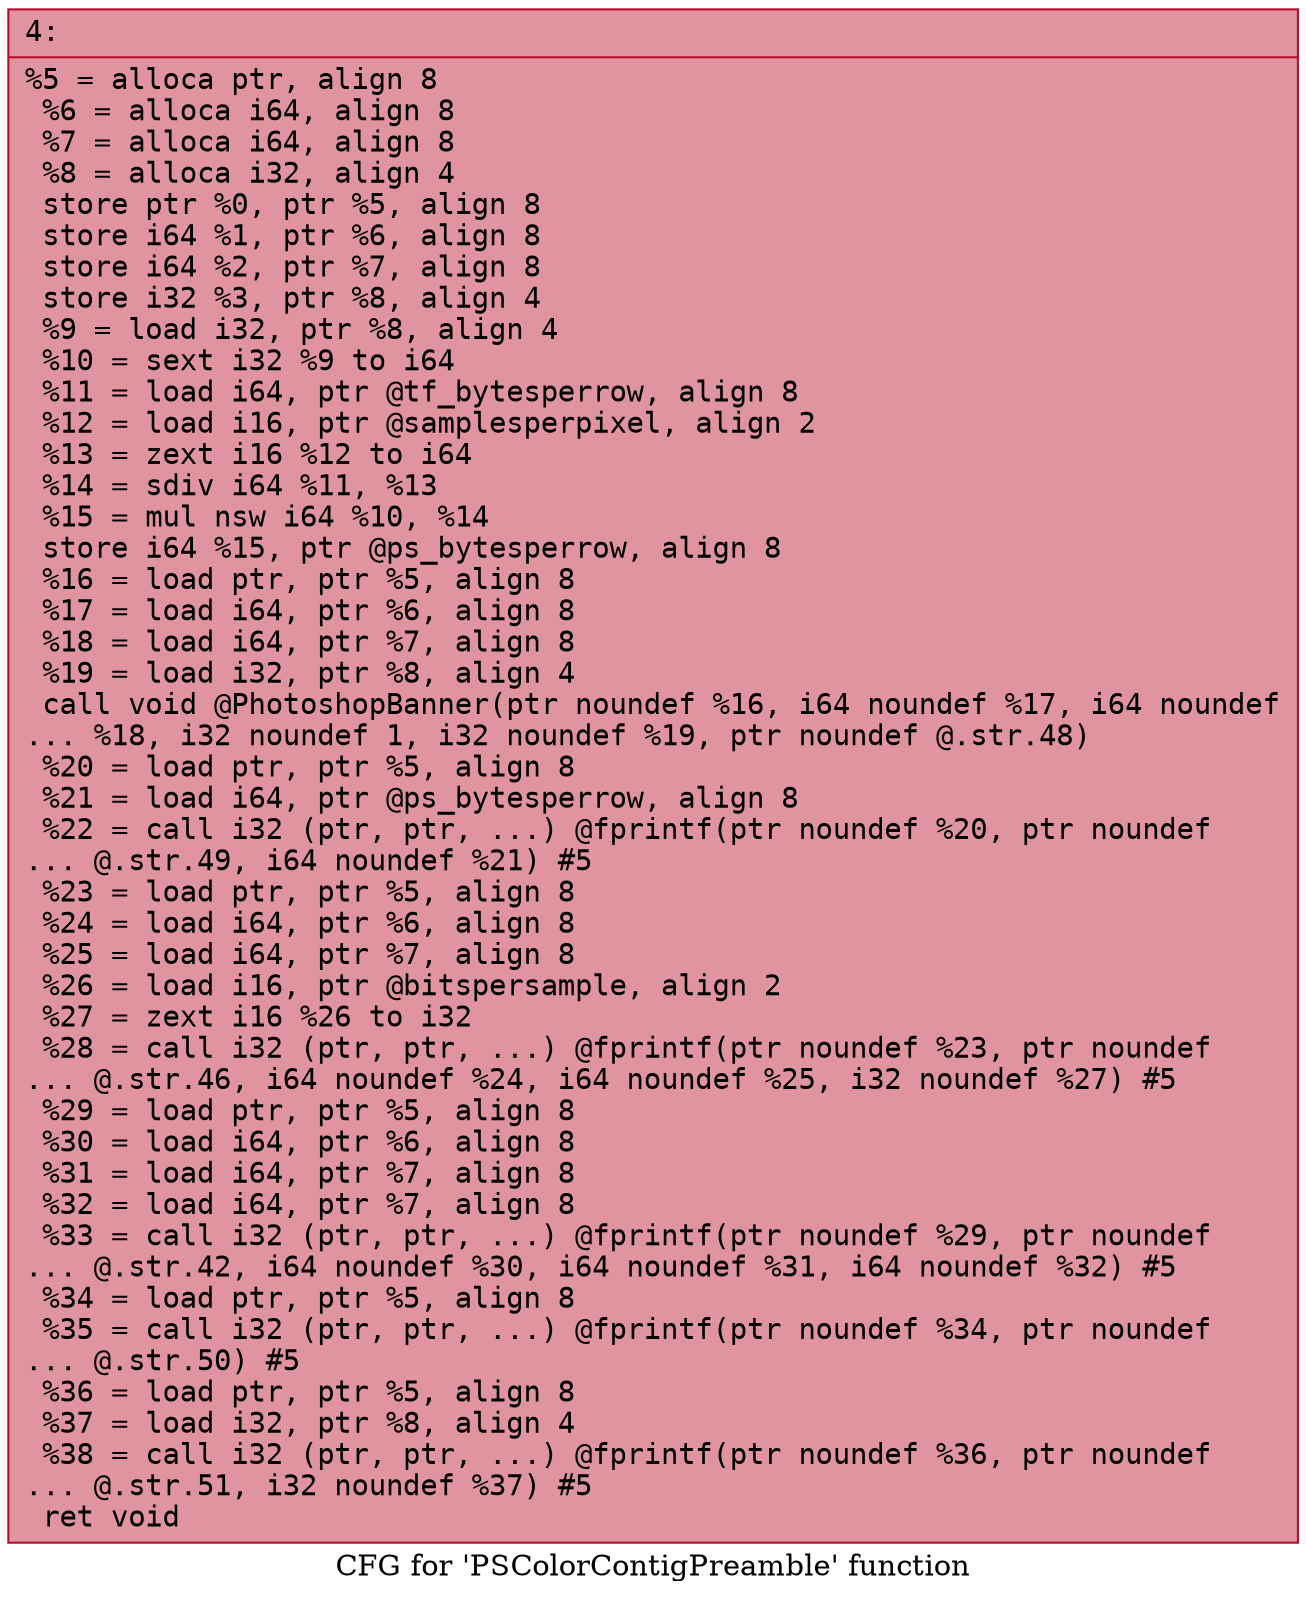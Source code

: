 digraph "CFG for 'PSColorContigPreamble' function" {
	label="CFG for 'PSColorContigPreamble' function";

	Node0x600001425900 [shape=record,color="#b70d28ff", style=filled, fillcolor="#b70d2870" fontname="Courier",label="{4:\l|  %5 = alloca ptr, align 8\l  %6 = alloca i64, align 8\l  %7 = alloca i64, align 8\l  %8 = alloca i32, align 4\l  store ptr %0, ptr %5, align 8\l  store i64 %1, ptr %6, align 8\l  store i64 %2, ptr %7, align 8\l  store i32 %3, ptr %8, align 4\l  %9 = load i32, ptr %8, align 4\l  %10 = sext i32 %9 to i64\l  %11 = load i64, ptr @tf_bytesperrow, align 8\l  %12 = load i16, ptr @samplesperpixel, align 2\l  %13 = zext i16 %12 to i64\l  %14 = sdiv i64 %11, %13\l  %15 = mul nsw i64 %10, %14\l  store i64 %15, ptr @ps_bytesperrow, align 8\l  %16 = load ptr, ptr %5, align 8\l  %17 = load i64, ptr %6, align 8\l  %18 = load i64, ptr %7, align 8\l  %19 = load i32, ptr %8, align 4\l  call void @PhotoshopBanner(ptr noundef %16, i64 noundef %17, i64 noundef\l... %18, i32 noundef 1, i32 noundef %19, ptr noundef @.str.48)\l  %20 = load ptr, ptr %5, align 8\l  %21 = load i64, ptr @ps_bytesperrow, align 8\l  %22 = call i32 (ptr, ptr, ...) @fprintf(ptr noundef %20, ptr noundef\l... @.str.49, i64 noundef %21) #5\l  %23 = load ptr, ptr %5, align 8\l  %24 = load i64, ptr %6, align 8\l  %25 = load i64, ptr %7, align 8\l  %26 = load i16, ptr @bitspersample, align 2\l  %27 = zext i16 %26 to i32\l  %28 = call i32 (ptr, ptr, ...) @fprintf(ptr noundef %23, ptr noundef\l... @.str.46, i64 noundef %24, i64 noundef %25, i32 noundef %27) #5\l  %29 = load ptr, ptr %5, align 8\l  %30 = load i64, ptr %6, align 8\l  %31 = load i64, ptr %7, align 8\l  %32 = load i64, ptr %7, align 8\l  %33 = call i32 (ptr, ptr, ...) @fprintf(ptr noundef %29, ptr noundef\l... @.str.42, i64 noundef %30, i64 noundef %31, i64 noundef %32) #5\l  %34 = load ptr, ptr %5, align 8\l  %35 = call i32 (ptr, ptr, ...) @fprintf(ptr noundef %34, ptr noundef\l... @.str.50) #5\l  %36 = load ptr, ptr %5, align 8\l  %37 = load i32, ptr %8, align 4\l  %38 = call i32 (ptr, ptr, ...) @fprintf(ptr noundef %36, ptr noundef\l... @.str.51, i32 noundef %37) #5\l  ret void\l}"];
}
